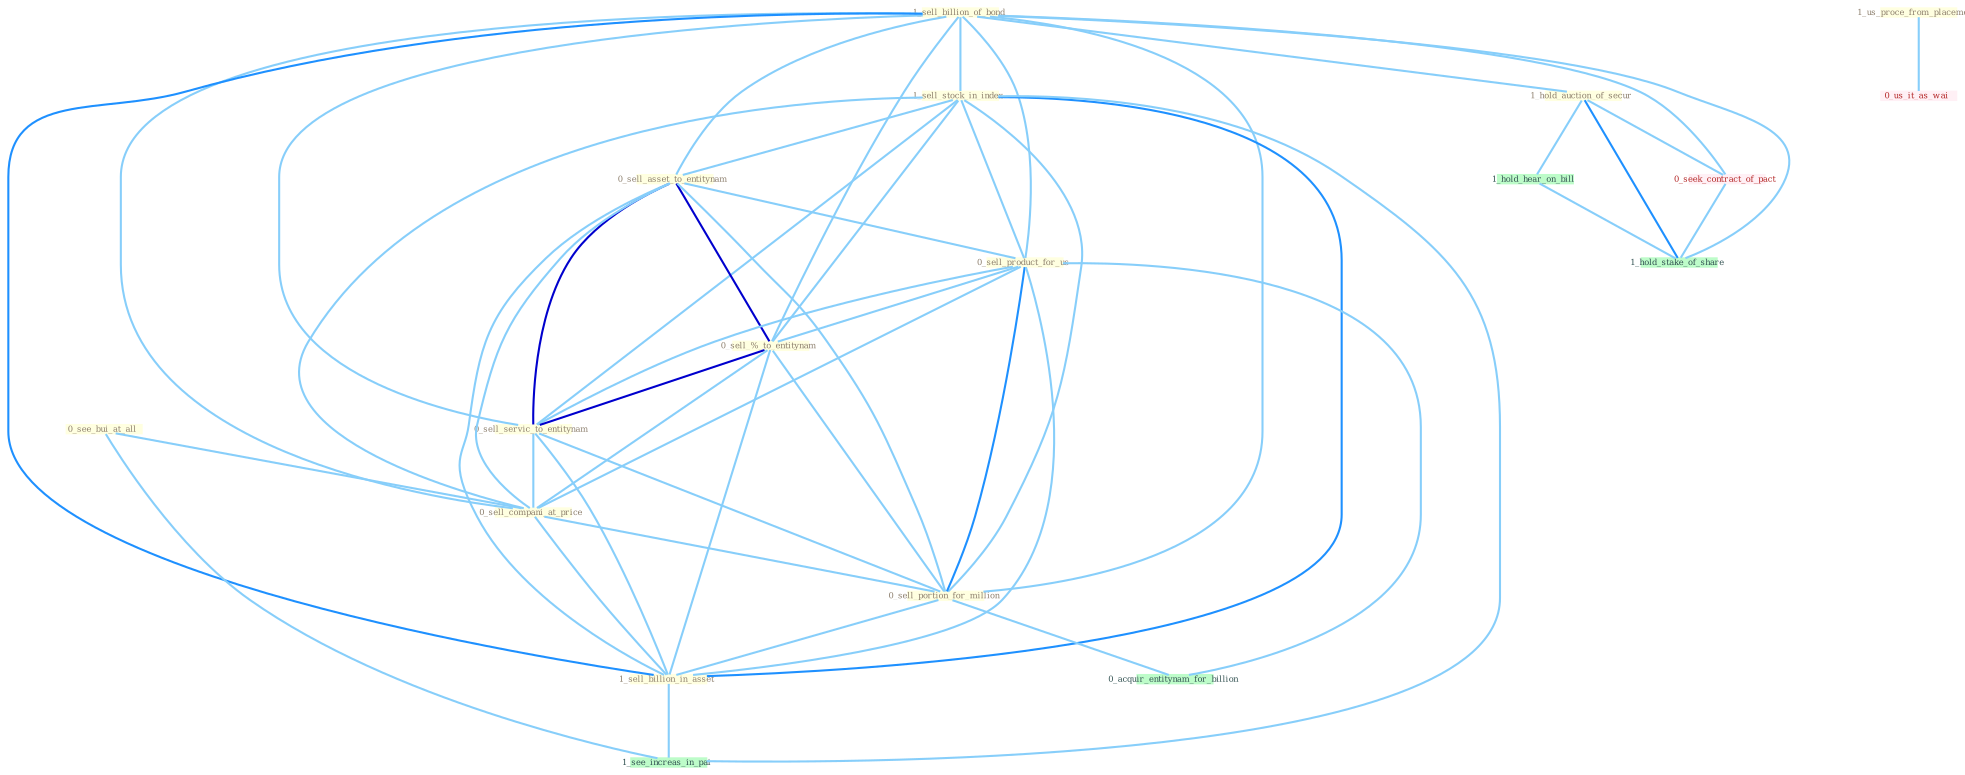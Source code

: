Graph G{ 
    node
    [shape=polygon,style=filled,width=.5,height=.06,color="#BDFCC9",fixedsize=true,fontsize=4,
    fontcolor="#2f4f4f"];
    {node
    [color="#ffffe0", fontcolor="#8b7d6b"] "1_sell_billion_of_bond " "1_sell_stock_in_index " "0_sell_asset_to_entitynam " "0_see_bui_at_all " "0_sell_product_for_us " "0_sell_%_to_entitynam " "1_us_proce_from_placement " "0_sell_servic_to_entitynam " "0_sell_compani_at_price " "1_hold_auction_of_secur " "0_sell_portion_for_million " "1_sell_billion_in_asset "}
{node [color="#fff0f5", fontcolor="#b22222"] "0_seek_contract_of_pact " "0_us_it_as_wai "}
edge [color="#B0E2FF"];

	"1_sell_billion_of_bond " -- "1_sell_stock_in_index " [w="1", color="#87cefa" ];
	"1_sell_billion_of_bond " -- "0_sell_asset_to_entitynam " [w="1", color="#87cefa" ];
	"1_sell_billion_of_bond " -- "0_sell_product_for_us " [w="1", color="#87cefa" ];
	"1_sell_billion_of_bond " -- "0_sell_%_to_entitynam " [w="1", color="#87cefa" ];
	"1_sell_billion_of_bond " -- "0_sell_servic_to_entitynam " [w="1", color="#87cefa" ];
	"1_sell_billion_of_bond " -- "0_sell_compani_at_price " [w="1", color="#87cefa" ];
	"1_sell_billion_of_bond " -- "1_hold_auction_of_secur " [w="1", color="#87cefa" ];
	"1_sell_billion_of_bond " -- "0_sell_portion_for_million " [w="1", color="#87cefa" ];
	"1_sell_billion_of_bond " -- "1_sell_billion_in_asset " [w="2", color="#1e90ff" , len=0.8];
	"1_sell_billion_of_bond " -- "0_seek_contract_of_pact " [w="1", color="#87cefa" ];
	"1_sell_billion_of_bond " -- "1_hold_stake_of_share " [w="1", color="#87cefa" ];
	"1_sell_stock_in_index " -- "0_sell_asset_to_entitynam " [w="1", color="#87cefa" ];
	"1_sell_stock_in_index " -- "0_sell_product_for_us " [w="1", color="#87cefa" ];
	"1_sell_stock_in_index " -- "0_sell_%_to_entitynam " [w="1", color="#87cefa" ];
	"1_sell_stock_in_index " -- "0_sell_servic_to_entitynam " [w="1", color="#87cefa" ];
	"1_sell_stock_in_index " -- "0_sell_compani_at_price " [w="1", color="#87cefa" ];
	"1_sell_stock_in_index " -- "0_sell_portion_for_million " [w="1", color="#87cefa" ];
	"1_sell_stock_in_index " -- "1_sell_billion_in_asset " [w="2", color="#1e90ff" , len=0.8];
	"1_sell_stock_in_index " -- "1_see_increas_in_pai " [w="1", color="#87cefa" ];
	"0_sell_asset_to_entitynam " -- "0_sell_product_for_us " [w="1", color="#87cefa" ];
	"0_sell_asset_to_entitynam " -- "0_sell_%_to_entitynam " [w="3", color="#0000cd" , len=0.6];
	"0_sell_asset_to_entitynam " -- "0_sell_servic_to_entitynam " [w="3", color="#0000cd" , len=0.6];
	"0_sell_asset_to_entitynam " -- "0_sell_compani_at_price " [w="1", color="#87cefa" ];
	"0_sell_asset_to_entitynam " -- "0_sell_portion_for_million " [w="1", color="#87cefa" ];
	"0_sell_asset_to_entitynam " -- "1_sell_billion_in_asset " [w="1", color="#87cefa" ];
	"0_see_bui_at_all " -- "0_sell_compani_at_price " [w="1", color="#87cefa" ];
	"0_see_bui_at_all " -- "1_see_increas_in_pai " [w="1", color="#87cefa" ];
	"0_sell_product_for_us " -- "0_sell_%_to_entitynam " [w="1", color="#87cefa" ];
	"0_sell_product_for_us " -- "0_sell_servic_to_entitynam " [w="1", color="#87cefa" ];
	"0_sell_product_for_us " -- "0_sell_compani_at_price " [w="1", color="#87cefa" ];
	"0_sell_product_for_us " -- "0_sell_portion_for_million " [w="2", color="#1e90ff" , len=0.8];
	"0_sell_product_for_us " -- "1_sell_billion_in_asset " [w="1", color="#87cefa" ];
	"0_sell_product_for_us " -- "0_acquir_entitynam_for_billion " [w="1", color="#87cefa" ];
	"0_sell_%_to_entitynam " -- "0_sell_servic_to_entitynam " [w="3", color="#0000cd" , len=0.6];
	"0_sell_%_to_entitynam " -- "0_sell_compani_at_price " [w="1", color="#87cefa" ];
	"0_sell_%_to_entitynam " -- "0_sell_portion_for_million " [w="1", color="#87cefa" ];
	"0_sell_%_to_entitynam " -- "1_sell_billion_in_asset " [w="1", color="#87cefa" ];
	"1_us_proce_from_placement " -- "0_us_it_as_wai " [w="1", color="#87cefa" ];
	"0_sell_servic_to_entitynam " -- "0_sell_compani_at_price " [w="1", color="#87cefa" ];
	"0_sell_servic_to_entitynam " -- "0_sell_portion_for_million " [w="1", color="#87cefa" ];
	"0_sell_servic_to_entitynam " -- "1_sell_billion_in_asset " [w="1", color="#87cefa" ];
	"0_sell_compani_at_price " -- "0_sell_portion_for_million " [w="1", color="#87cefa" ];
	"0_sell_compani_at_price " -- "1_sell_billion_in_asset " [w="1", color="#87cefa" ];
	"1_hold_auction_of_secur " -- "0_seek_contract_of_pact " [w="1", color="#87cefa" ];
	"1_hold_auction_of_secur " -- "1_hold_hear_on_bill " [w="1", color="#87cefa" ];
	"1_hold_auction_of_secur " -- "1_hold_stake_of_share " [w="2", color="#1e90ff" , len=0.8];
	"0_sell_portion_for_million " -- "1_sell_billion_in_asset " [w="1", color="#87cefa" ];
	"0_sell_portion_for_million " -- "0_acquir_entitynam_for_billion " [w="1", color="#87cefa" ];
	"1_sell_billion_in_asset " -- "1_see_increas_in_pai " [w="1", color="#87cefa" ];
	"0_seek_contract_of_pact " -- "1_hold_stake_of_share " [w="1", color="#87cefa" ];
	"1_hold_hear_on_bill " -- "1_hold_stake_of_share " [w="1", color="#87cefa" ];
}